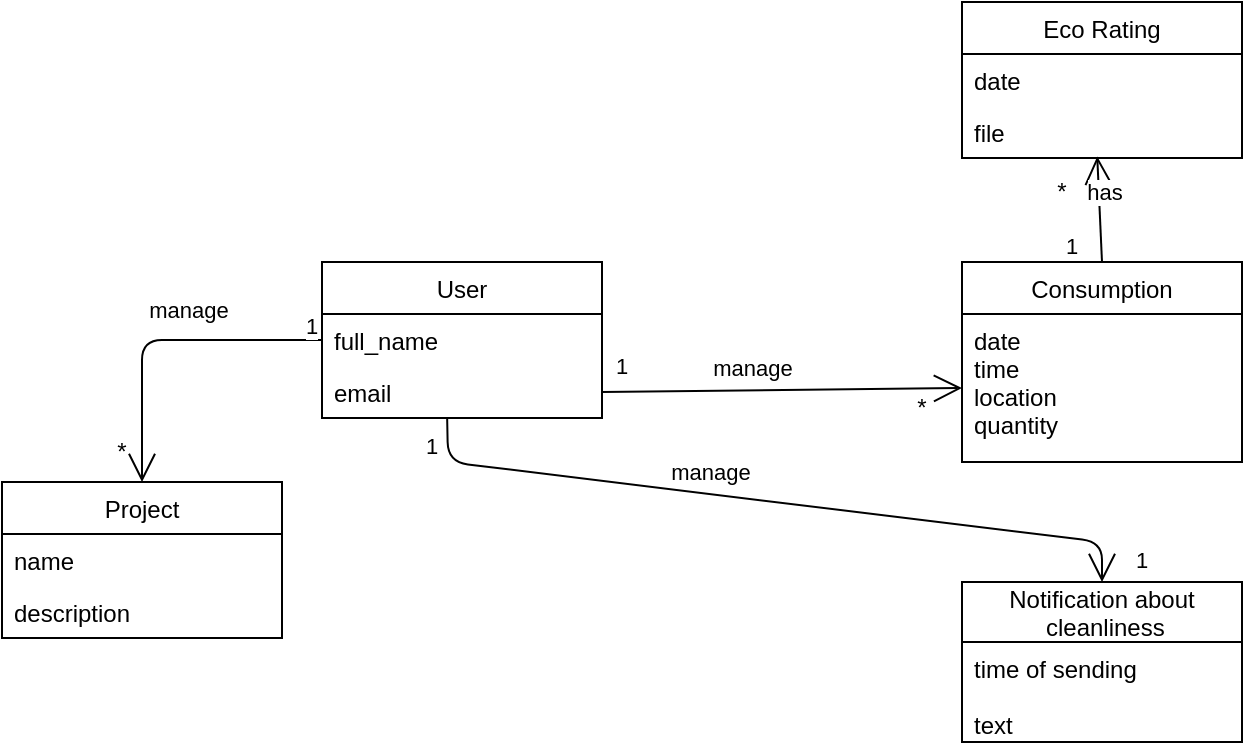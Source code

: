 <mxfile version="22.0.4" type="github">
  <diagram id="mCyr1kptdM3YggUfpTlr" name="Page-1">
    <mxGraphModel dx="862" dy="1592" grid="1" gridSize="10" guides="1" tooltips="1" connect="1" arrows="1" fold="1" page="1" pageScale="1" pageWidth="850" pageHeight="1100" math="0" shadow="0">
      <root>
        <mxCell id="0" />
        <mxCell id="1" parent="0" />
        <mxCell id="RMtQjLJvcsIaxz_irh20-2" value="User" style="swimlane;fontStyle=0;childLayout=stackLayout;horizontal=1;startSize=26;fillColor=none;horizontalStack=0;resizeParent=1;resizeParentMax=0;resizeLast=0;collapsible=1;marginBottom=0;" parent="1" vertex="1">
          <mxGeometry x="280" y="-970" width="140" height="78" as="geometry" />
        </mxCell>
        <mxCell id="RMtQjLJvcsIaxz_irh20-3" value="full_name" style="text;strokeColor=none;fillColor=none;align=left;verticalAlign=top;spacingLeft=4;spacingRight=4;overflow=hidden;rotatable=0;points=[[0,0.5],[1,0.5]];portConstraint=eastwest;" parent="RMtQjLJvcsIaxz_irh20-2" vertex="1">
          <mxGeometry y="26" width="140" height="26" as="geometry" />
        </mxCell>
        <mxCell id="RMtQjLJvcsIaxz_irh20-4" value="email" style="text;strokeColor=none;fillColor=none;align=left;verticalAlign=top;spacingLeft=4;spacingRight=4;overflow=hidden;rotatable=0;points=[[0,0.5],[1,0.5]];portConstraint=eastwest;" parent="RMtQjLJvcsIaxz_irh20-2" vertex="1">
          <mxGeometry y="52" width="140" height="26" as="geometry" />
        </mxCell>
        <mxCell id="RMtQjLJvcsIaxz_irh20-8" value="Consumption" style="swimlane;fontStyle=0;childLayout=stackLayout;horizontal=1;startSize=26;fillColor=none;horizontalStack=0;resizeParent=1;resizeParentMax=0;resizeLast=0;collapsible=1;marginBottom=0;" parent="1" vertex="1">
          <mxGeometry x="600" y="-970" width="140" height="100" as="geometry" />
        </mxCell>
        <mxCell id="RMtQjLJvcsIaxz_irh20-9" value="date &#xa;time&#xa;location&#xa;quantity" style="text;strokeColor=none;fillColor=none;align=left;verticalAlign=top;spacingLeft=4;spacingRight=4;overflow=hidden;rotatable=0;points=[[0,0.5],[1,0.5]];portConstraint=eastwest;" parent="RMtQjLJvcsIaxz_irh20-8" vertex="1">
          <mxGeometry y="26" width="140" height="74" as="geometry" />
        </mxCell>
        <mxCell id="RMtQjLJvcsIaxz_irh20-13" value="Notification about&#xa; cleanliness" style="swimlane;fontStyle=0;childLayout=stackLayout;horizontal=1;startSize=30;fillColor=none;horizontalStack=0;resizeParent=1;resizeParentMax=0;resizeLast=0;collapsible=1;marginBottom=0;" parent="1" vertex="1">
          <mxGeometry x="600" y="-810" width="140" height="80" as="geometry">
            <mxRectangle x="520" y="-760" width="130" height="40" as="alternateBounds" />
          </mxGeometry>
        </mxCell>
        <mxCell id="RMtQjLJvcsIaxz_irh20-14" value="time of sending&#xa; &#xa;text " style="text;strokeColor=none;fillColor=none;align=left;verticalAlign=top;spacingLeft=4;spacingRight=4;overflow=hidden;rotatable=0;points=[[0,0.5],[1,0.5]];portConstraint=eastwest;" parent="RMtQjLJvcsIaxz_irh20-13" vertex="1">
          <mxGeometry y="30" width="140" height="50" as="geometry" />
        </mxCell>
        <mxCell id="RMtQjLJvcsIaxz_irh20-15" value="Eco Rating" style="swimlane;fontStyle=0;childLayout=stackLayout;horizontal=1;startSize=26;fillColor=none;horizontalStack=0;resizeParent=1;resizeParentMax=0;resizeLast=0;collapsible=1;marginBottom=0;" parent="1" vertex="1">
          <mxGeometry x="600" y="-1100" width="140" height="78" as="geometry" />
        </mxCell>
        <mxCell id="cj_QN7Kncehf4M0bl6AW-15" value="date" style="text;strokeColor=none;fillColor=none;align=left;verticalAlign=top;spacingLeft=4;spacingRight=4;overflow=hidden;rotatable=0;points=[[0,0.5],[1,0.5]];portConstraint=eastwest;" vertex="1" parent="RMtQjLJvcsIaxz_irh20-15">
          <mxGeometry y="26" width="140" height="26" as="geometry" />
        </mxCell>
        <mxCell id="cj_QN7Kncehf4M0bl6AW-16" value="file" style="text;strokeColor=none;fillColor=none;align=left;verticalAlign=top;spacingLeft=4;spacingRight=4;overflow=hidden;rotatable=0;points=[[0,0.5],[1,0.5]];portConstraint=eastwest;" vertex="1" parent="RMtQjLJvcsIaxz_irh20-15">
          <mxGeometry y="52" width="140" height="26" as="geometry" />
        </mxCell>
        <mxCell id="RMtQjLJvcsIaxz_irh20-26" value="" style="endArrow=none;html=1;startSize=12;startArrow=open;startFill=0;entryX=1;entryY=0.5;entryDx=0;entryDy=0;exitX=0;exitY=0.5;exitDx=0;exitDy=0;" parent="1" source="RMtQjLJvcsIaxz_irh20-9" target="RMtQjLJvcsIaxz_irh20-4" edge="1">
          <mxGeometry relative="1" as="geometry">
            <mxPoint x="460.42" y="-960" as="sourcePoint" />
            <mxPoint x="460" y="-758.99" as="targetPoint" />
          </mxGeometry>
        </mxCell>
        <mxCell id="RMtQjLJvcsIaxz_irh20-27" value="1" style="edgeLabel;resizable=0;html=1;align=left;verticalAlign=bottom;" parent="RMtQjLJvcsIaxz_irh20-26" connectable="0" vertex="1">
          <mxGeometry x="-1" relative="1" as="geometry">
            <mxPoint x="-175" y="-3" as="offset" />
          </mxGeometry>
        </mxCell>
        <mxCell id="RMtQjLJvcsIaxz_irh20-30" value="manage" style="edgeLabel;html=1;align=center;verticalAlign=middle;resizable=0;points=[];" parent="RMtQjLJvcsIaxz_irh20-26" vertex="1" connectable="0">
          <mxGeometry x="0.17" y="2" relative="1" as="geometry">
            <mxPoint y="-13" as="offset" />
          </mxGeometry>
        </mxCell>
        <mxCell id="cj_QN7Kncehf4M0bl6AW-12" value="*" style="text;html=1;strokeColor=none;fillColor=none;align=center;verticalAlign=middle;whiteSpace=wrap;rounded=0;" vertex="1" parent="1">
          <mxGeometry x="570" y="-902" width="20" height="10" as="geometry" />
        </mxCell>
        <mxCell id="cj_QN7Kncehf4M0bl6AW-18" value="" style="endArrow=none;html=1;startSize=12;startArrow=open;startFill=0;entryX=0.447;entryY=1.003;entryDx=0;entryDy=0;exitX=0.5;exitY=0;exitDx=0;exitDy=0;entryPerimeter=0;" edge="1" parent="1" source="RMtQjLJvcsIaxz_irh20-13" target="RMtQjLJvcsIaxz_irh20-4">
          <mxGeometry relative="1" as="geometry">
            <mxPoint x="610" y="-897" as="sourcePoint" />
            <mxPoint x="430" y="-895" as="targetPoint" />
            <Array as="points">
              <mxPoint x="670" y="-830" />
              <mxPoint x="343" y="-870" />
            </Array>
          </mxGeometry>
        </mxCell>
        <mxCell id="cj_QN7Kncehf4M0bl6AW-19" value="1" style="edgeLabel;resizable=0;html=1;align=left;verticalAlign=bottom;" connectable="0" vertex="1" parent="cj_QN7Kncehf4M0bl6AW-18">
          <mxGeometry x="-1" relative="1" as="geometry">
            <mxPoint x="-340" y="-60" as="offset" />
          </mxGeometry>
        </mxCell>
        <mxCell id="cj_QN7Kncehf4M0bl6AW-20" value="manage" style="edgeLabel;html=1;align=center;verticalAlign=middle;resizable=0;points=[];" vertex="1" connectable="0" parent="cj_QN7Kncehf4M0bl6AW-18">
          <mxGeometry x="0.17" y="2" relative="1" as="geometry">
            <mxPoint y="-13" as="offset" />
          </mxGeometry>
        </mxCell>
        <mxCell id="cj_QN7Kncehf4M0bl6AW-22" value="1" style="edgeLabel;resizable=0;html=1;align=left;verticalAlign=bottom;" connectable="0" vertex="1" parent="1">
          <mxGeometry x="340" y="-860" as="geometry">
            <mxPoint x="345" y="47" as="offset" />
          </mxGeometry>
        </mxCell>
        <mxCell id="cj_QN7Kncehf4M0bl6AW-23" value="" style="endArrow=none;html=1;startSize=12;startArrow=open;startFill=0;entryX=0.5;entryY=0;entryDx=0;entryDy=0;exitX=0.483;exitY=0.969;exitDx=0;exitDy=0;exitPerimeter=0;" edge="1" parent="1" source="cj_QN7Kncehf4M0bl6AW-16" target="RMtQjLJvcsIaxz_irh20-8">
          <mxGeometry relative="1" as="geometry">
            <mxPoint x="610" y="-897" as="sourcePoint" />
            <mxPoint x="430" y="-895" as="targetPoint" />
          </mxGeometry>
        </mxCell>
        <mxCell id="cj_QN7Kncehf4M0bl6AW-24" value="1" style="edgeLabel;resizable=0;html=1;align=left;verticalAlign=bottom;" connectable="0" vertex="1" parent="cj_QN7Kncehf4M0bl6AW-23">
          <mxGeometry x="-1" relative="1" as="geometry">
            <mxPoint x="-18" y="53" as="offset" />
          </mxGeometry>
        </mxCell>
        <mxCell id="cj_QN7Kncehf4M0bl6AW-25" value="has" style="edgeLabel;html=1;align=center;verticalAlign=middle;resizable=0;points=[];" vertex="1" connectable="0" parent="cj_QN7Kncehf4M0bl6AW-23">
          <mxGeometry x="0.17" y="2" relative="1" as="geometry">
            <mxPoint y="-13" as="offset" />
          </mxGeometry>
        </mxCell>
        <mxCell id="cj_QN7Kncehf4M0bl6AW-26" value="*" style="text;html=1;strokeColor=none;fillColor=none;align=center;verticalAlign=middle;whiteSpace=wrap;rounded=0;" vertex="1" parent="1">
          <mxGeometry x="640" y="-1010" width="20" height="10" as="geometry" />
        </mxCell>
        <mxCell id="cj_QN7Kncehf4M0bl6AW-27" value="Project" style="swimlane;fontStyle=0;childLayout=stackLayout;horizontal=1;startSize=26;fillColor=none;horizontalStack=0;resizeParent=1;resizeParentMax=0;resizeLast=0;collapsible=1;marginBottom=0;" vertex="1" parent="1">
          <mxGeometry x="120" y="-860" width="140" height="78" as="geometry" />
        </mxCell>
        <mxCell id="cj_QN7Kncehf4M0bl6AW-28" value="name" style="text;strokeColor=none;fillColor=none;align=left;verticalAlign=top;spacingLeft=4;spacingRight=4;overflow=hidden;rotatable=0;points=[[0,0.5],[1,0.5]];portConstraint=eastwest;" vertex="1" parent="cj_QN7Kncehf4M0bl6AW-27">
          <mxGeometry y="26" width="140" height="26" as="geometry" />
        </mxCell>
        <mxCell id="cj_QN7Kncehf4M0bl6AW-29" value="description" style="text;strokeColor=none;fillColor=none;align=left;verticalAlign=top;spacingLeft=4;spacingRight=4;overflow=hidden;rotatable=0;points=[[0,0.5],[1,0.5]];portConstraint=eastwest;" vertex="1" parent="cj_QN7Kncehf4M0bl6AW-27">
          <mxGeometry y="52" width="140" height="26" as="geometry" />
        </mxCell>
        <mxCell id="cj_QN7Kncehf4M0bl6AW-33" value="" style="endArrow=none;html=1;startSize=12;startArrow=open;startFill=0;entryX=0;entryY=0.5;entryDx=0;entryDy=0;exitX=0.5;exitY=0;exitDx=0;exitDy=0;" edge="1" parent="1" source="cj_QN7Kncehf4M0bl6AW-27" target="RMtQjLJvcsIaxz_irh20-3">
          <mxGeometry relative="1" as="geometry">
            <mxPoint x="610" y="-897" as="sourcePoint" />
            <mxPoint x="430" y="-895" as="targetPoint" />
            <Array as="points">
              <mxPoint x="190" y="-931" />
            </Array>
          </mxGeometry>
        </mxCell>
        <mxCell id="cj_QN7Kncehf4M0bl6AW-34" value="1" style="edgeLabel;resizable=0;html=1;align=left;verticalAlign=bottom;" connectable="0" vertex="1" parent="cj_QN7Kncehf4M0bl6AW-33">
          <mxGeometry x="-1" relative="1" as="geometry">
            <mxPoint x="80" y="-70" as="offset" />
          </mxGeometry>
        </mxCell>
        <mxCell id="cj_QN7Kncehf4M0bl6AW-35" value="manage" style="edgeLabel;html=1;align=center;verticalAlign=middle;resizable=0;points=[];" vertex="1" connectable="0" parent="cj_QN7Kncehf4M0bl6AW-33">
          <mxGeometry x="0.17" y="2" relative="1" as="geometry">
            <mxPoint y="-13" as="offset" />
          </mxGeometry>
        </mxCell>
        <mxCell id="cj_QN7Kncehf4M0bl6AW-36" value="*" style="text;html=1;strokeColor=none;fillColor=none;align=center;verticalAlign=middle;whiteSpace=wrap;rounded=0;" vertex="1" parent="1">
          <mxGeometry x="170" y="-880" width="20" height="10" as="geometry" />
        </mxCell>
      </root>
    </mxGraphModel>
  </diagram>
</mxfile>
